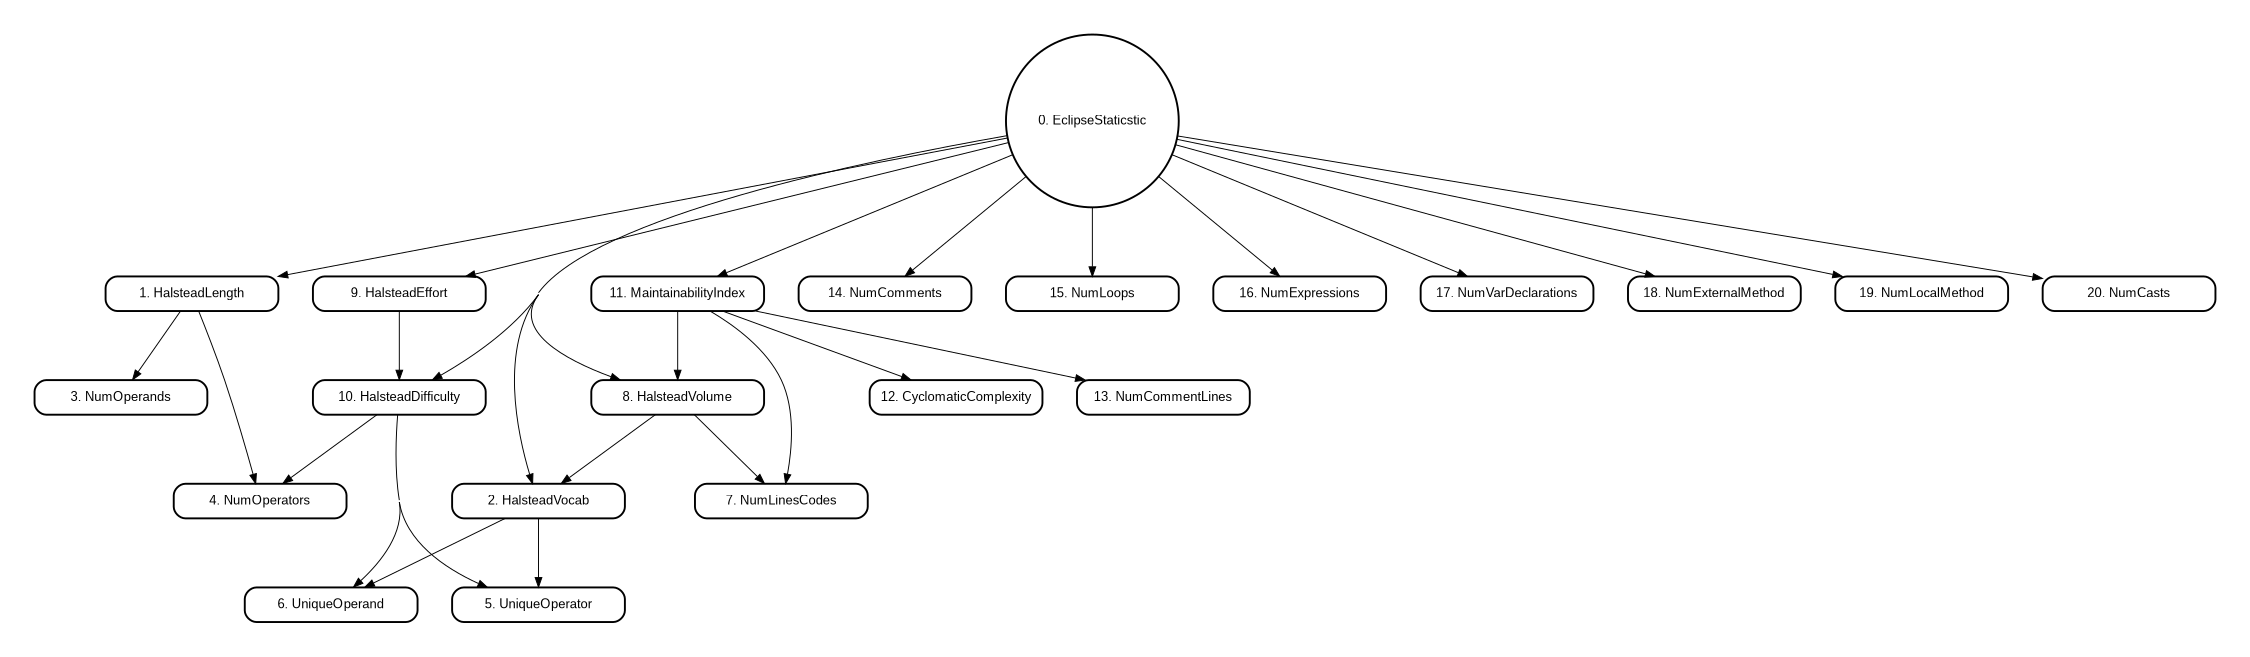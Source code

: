 #http://viz-js.com/
digraph D {
    graph [pad="0.5", nodesep="0.5", ranksep="1"];
    edge [dir="left"]
    concentrate=true
    rankdir=TD; #top down looks
    size="15,5";
    layout = dot; #sfdp,dot,fdp,neato,osage,patchwork,sfdp,twopi
    node  [style="rounded,bold", shape=box, fixedsize=true, width=2.5, fontname="Arial"];
 
    EclipseStaticstic [label="0. EclipseStaticstic"] [shape=circle]
    
    HalsteadLength [label="1. HalsteadLength"][shape=box]
    HalsteadVocab [label="2. HalsteadVocab"][shape=box]
    NumOperands[label="3. NumOperands"][shape=box]
    NumOperators[label="4. NumOperators"][shape=box]
    UniqueOperator[label="5. UniqueOperator"][shape=box]
    UniqueOperand[label="6. UniqueOperand"][shape=box]
    NumLinesCodes[label="7. NumLinesCodes"][shape=box]
    HalsteadVolume[label="8. HalsteadVolume"][shape=box]
    HalsteadEffort[label="9. HalsteadEffort"][shape=box]
    HalsteadDifficulty[label="10. HalsteadDifficulty"][shape=box]
    MaintainabilityIndex[label="11. MaintainabilityIndex"][shape=box]
    CyclomaticComplexity[label="12. CyclomaticComplexity"][shape=box]
    NumCommentLines[label="13. NumCommentLines"][shape=box]
    NumComments[label="14. NumComments"][shape=box]
    NumLoops[label="15. NumLoops"][shape=box]
    NumExpressions[label="16. NumExpressions"][shape=box]
    NumVarDeclarations[label="17. NumVarDeclarations"][shape=box]
    NumExternalMethod[label="18. NumExternalMethod"][shape=box]
    NumLocalMethod[label="19. NumLocalMethod"][shape=box]
    NumCasts[label="20. NumCasts"][shape=box]

    EclipseStaticstic -> {
        HalsteadLength,
        HalsteadVocab,
        HalsteadVolume,
        HalsteadDifficulty,
        HalsteadEffort,
        MaintainabilityIndex,
        NumComments,
        NumLoops,
        NumExpressions,
        NumVarDeclarations,
        NumExternalMethod,
        NumLocalMethod,
        NumCasts
    }
    
    HalsteadLength -> {
        NumOperands,
        NumOperators
    }
    
    HalsteadVocab -> {
        UniqueOperator,
        UniqueOperand
    }
    
    HalsteadVolume -> {
        NumLinesCodes
    }
    
    HalsteadEffort -> {
        HalsteadDifficulty
    }
    
    MaintainabilityIndex -> {
        CyclomaticComplexity,
        NumCommentLines
    }
    
    HalsteadDifficulty -> {
        NumOperators,
        UniqueOperator,
        UniqueOperand
    }
    
    MaintainabilityIndex -> {
        HalsteadVolume,
        NumLinesCodes
    }
    
    HalsteadVolume -> {
        HalsteadVocab
    }


}